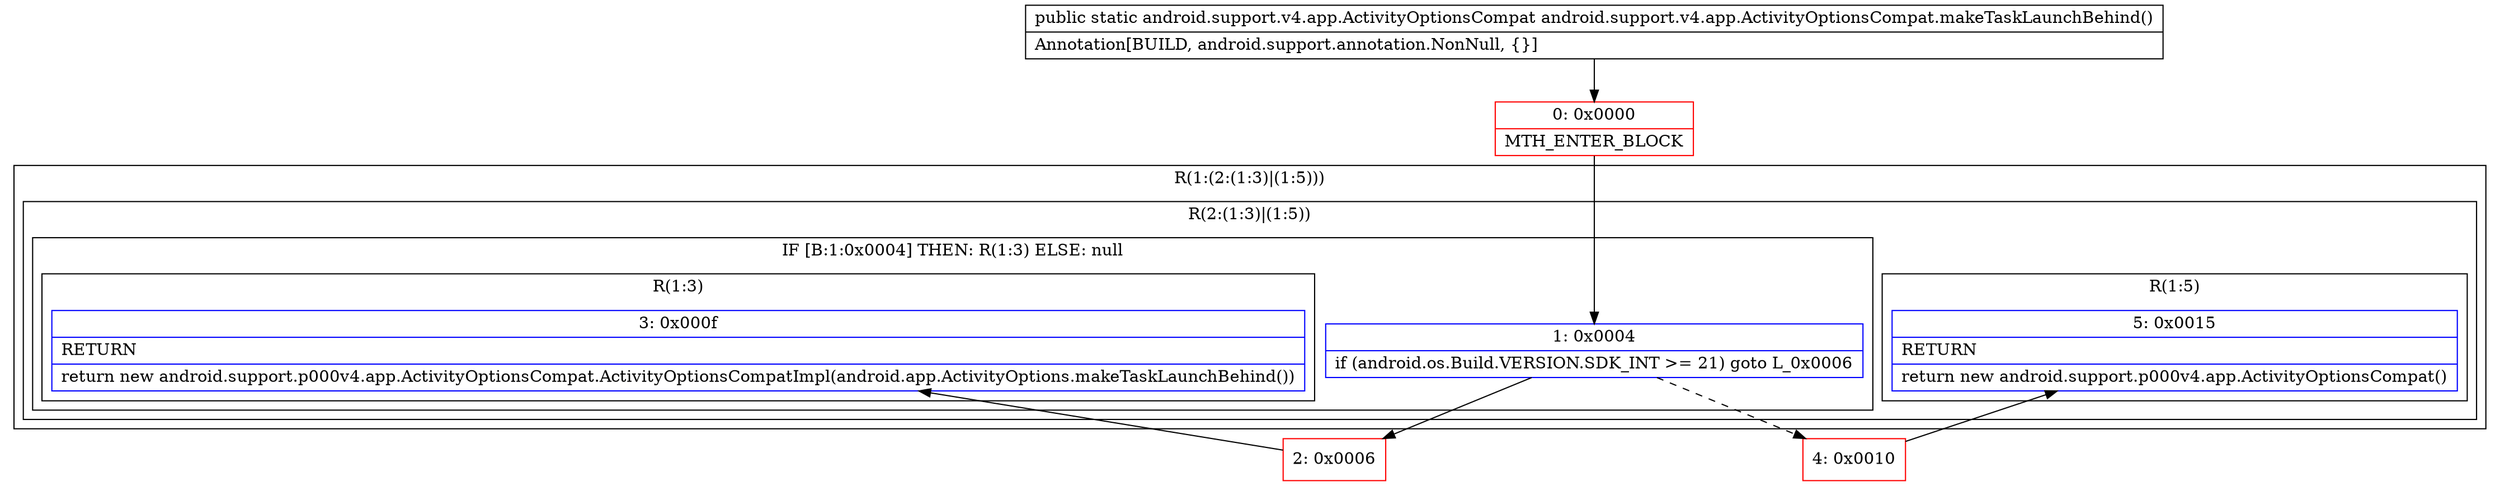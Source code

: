 digraph "CFG forandroid.support.v4.app.ActivityOptionsCompat.makeTaskLaunchBehind()Landroid\/support\/v4\/app\/ActivityOptionsCompat;" {
subgraph cluster_Region_48758744 {
label = "R(1:(2:(1:3)|(1:5)))";
node [shape=record,color=blue];
subgraph cluster_Region_480603700 {
label = "R(2:(1:3)|(1:5))";
node [shape=record,color=blue];
subgraph cluster_IfRegion_1385742961 {
label = "IF [B:1:0x0004] THEN: R(1:3) ELSE: null";
node [shape=record,color=blue];
Node_1 [shape=record,label="{1\:\ 0x0004|if (android.os.Build.VERSION.SDK_INT \>= 21) goto L_0x0006\l}"];
subgraph cluster_Region_2046151053 {
label = "R(1:3)";
node [shape=record,color=blue];
Node_3 [shape=record,label="{3\:\ 0x000f|RETURN\l|return new android.support.p000v4.app.ActivityOptionsCompat.ActivityOptionsCompatImpl(android.app.ActivityOptions.makeTaskLaunchBehind())\l}"];
}
}
subgraph cluster_Region_1154609236 {
label = "R(1:5)";
node [shape=record,color=blue];
Node_5 [shape=record,label="{5\:\ 0x0015|RETURN\l|return new android.support.p000v4.app.ActivityOptionsCompat()\l}"];
}
}
}
Node_0 [shape=record,color=red,label="{0\:\ 0x0000|MTH_ENTER_BLOCK\l}"];
Node_2 [shape=record,color=red,label="{2\:\ 0x0006}"];
Node_4 [shape=record,color=red,label="{4\:\ 0x0010}"];
MethodNode[shape=record,label="{public static android.support.v4.app.ActivityOptionsCompat android.support.v4.app.ActivityOptionsCompat.makeTaskLaunchBehind()  | Annotation[BUILD, android.support.annotation.NonNull, \{\}]\l}"];
MethodNode -> Node_0;
Node_1 -> Node_2;
Node_1 -> Node_4[style=dashed];
Node_0 -> Node_1;
Node_2 -> Node_3;
Node_4 -> Node_5;
}

